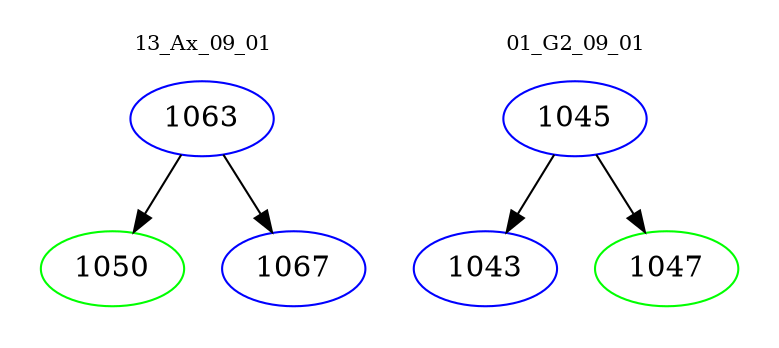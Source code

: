 digraph{
subgraph cluster_0 {
color = white
label = "13_Ax_09_01";
fontsize=10;
T0_1063 [label="1063", color="blue"]
T0_1063 -> T0_1050 [color="black"]
T0_1050 [label="1050", color="green"]
T0_1063 -> T0_1067 [color="black"]
T0_1067 [label="1067", color="blue"]
}
subgraph cluster_1 {
color = white
label = "01_G2_09_01";
fontsize=10;
T1_1045 [label="1045", color="blue"]
T1_1045 -> T1_1043 [color="black"]
T1_1043 [label="1043", color="blue"]
T1_1045 -> T1_1047 [color="black"]
T1_1047 [label="1047", color="green"]
}
}
